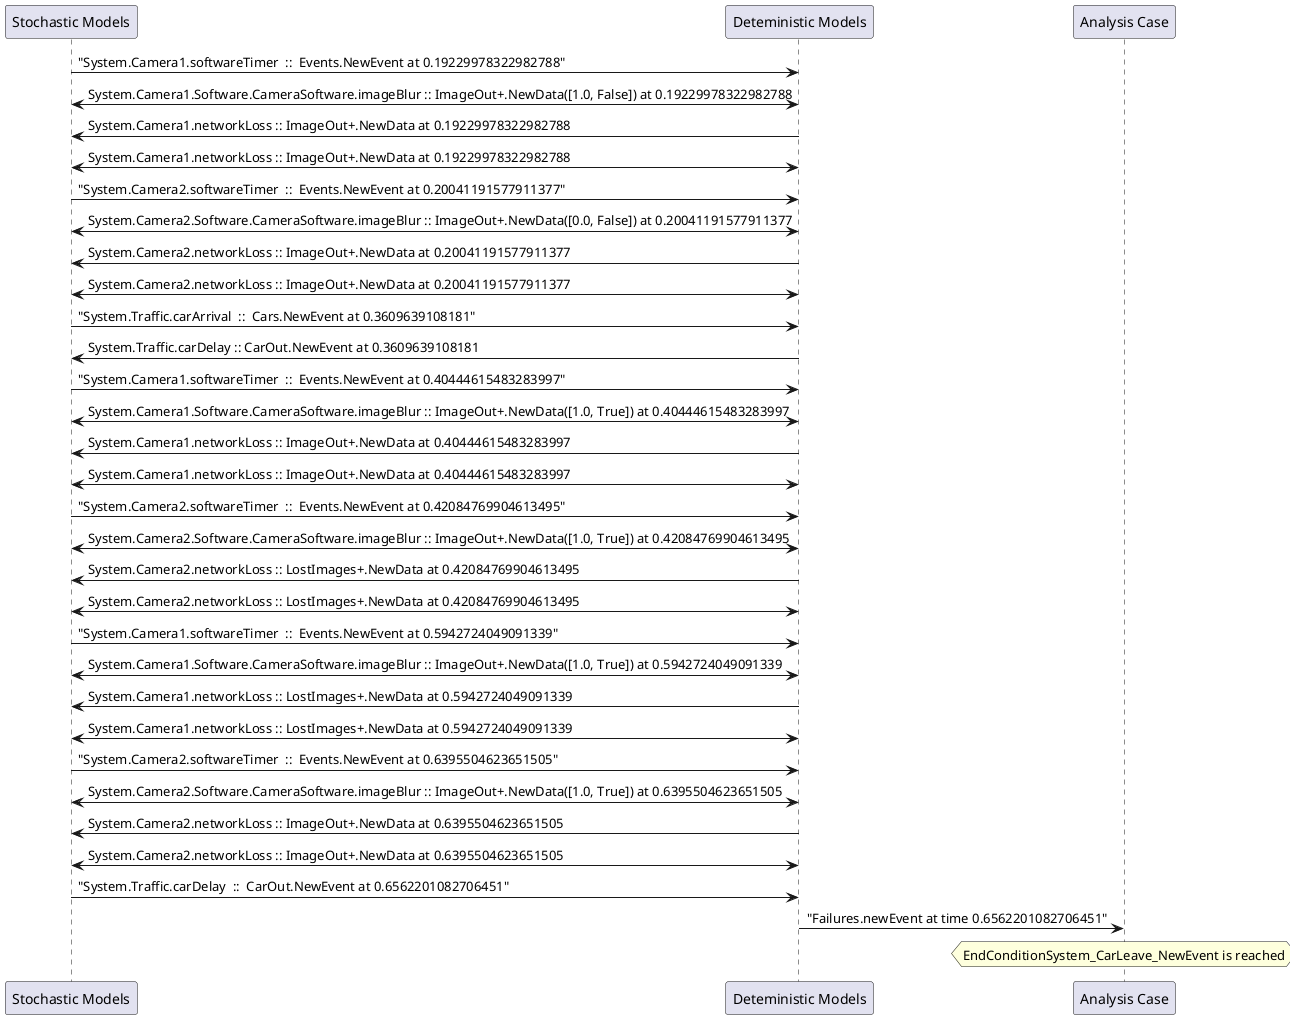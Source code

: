 
	@startuml
	participant "Stochastic Models" as stochmodel
	participant "Deteministic Models" as detmodel
	participant "Analysis Case" as analysis
	{10655_stop} stochmodel -> detmodel : "System.Camera1.softwareTimer  ::  Events.NewEvent at 0.19229978322982788"
detmodel <-> stochmodel : System.Camera1.Software.CameraSoftware.imageBlur :: ImageOut+.NewData([1.0, False]) at 0.19229978322982788
detmodel -> stochmodel : System.Camera1.networkLoss :: ImageOut+.NewData at 0.19229978322982788
detmodel <-> stochmodel : System.Camera1.networkLoss :: ImageOut+.NewData at 0.19229978322982788
{10670_stop} stochmodel -> detmodel : "System.Camera2.softwareTimer  ::  Events.NewEvent at 0.20041191577911377"
detmodel <-> stochmodel : System.Camera2.Software.CameraSoftware.imageBlur :: ImageOut+.NewData([0.0, False]) at 0.20041191577911377
detmodel -> stochmodel : System.Camera2.networkLoss :: ImageOut+.NewData at 0.20041191577911377
detmodel <-> stochmodel : System.Camera2.networkLoss :: ImageOut+.NewData at 0.20041191577911377
{10685_stop} stochmodel -> detmodel : "System.Traffic.carArrival  ::  Cars.NewEvent at 0.3609639108181"
{10701_start} detmodel -> stochmodel : System.Traffic.carDelay :: CarOut.NewEvent at 0.3609639108181
{10656_stop} stochmodel -> detmodel : "System.Camera1.softwareTimer  ::  Events.NewEvent at 0.40444615483283997"
detmodel <-> stochmodel : System.Camera1.Software.CameraSoftware.imageBlur :: ImageOut+.NewData([1.0, True]) at 0.40444615483283997
detmodel -> stochmodel : System.Camera1.networkLoss :: ImageOut+.NewData at 0.40444615483283997
detmodel <-> stochmodel : System.Camera1.networkLoss :: ImageOut+.NewData at 0.40444615483283997
{10671_stop} stochmodel -> detmodel : "System.Camera2.softwareTimer  ::  Events.NewEvent at 0.42084769904613495"
detmodel <-> stochmodel : System.Camera2.Software.CameraSoftware.imageBlur :: ImageOut+.NewData([1.0, True]) at 0.42084769904613495
detmodel -> stochmodel : System.Camera2.networkLoss :: LostImages+.NewData at 0.42084769904613495
detmodel <-> stochmodel : System.Camera2.networkLoss :: LostImages+.NewData at 0.42084769904613495
{10657_stop} stochmodel -> detmodel : "System.Camera1.softwareTimer  ::  Events.NewEvent at 0.5942724049091339"
detmodel <-> stochmodel : System.Camera1.Software.CameraSoftware.imageBlur :: ImageOut+.NewData([1.0, True]) at 0.5942724049091339
detmodel -> stochmodel : System.Camera1.networkLoss :: LostImages+.NewData at 0.5942724049091339
detmodel <-> stochmodel : System.Camera1.networkLoss :: LostImages+.NewData at 0.5942724049091339
{10672_stop} stochmodel -> detmodel : "System.Camera2.softwareTimer  ::  Events.NewEvent at 0.6395504623651505"
detmodel <-> stochmodel : System.Camera2.Software.CameraSoftware.imageBlur :: ImageOut+.NewData([1.0, True]) at 0.6395504623651505
detmodel -> stochmodel : System.Camera2.networkLoss :: ImageOut+.NewData at 0.6395504623651505
detmodel <-> stochmodel : System.Camera2.networkLoss :: ImageOut+.NewData at 0.6395504623651505
{10701_stop} stochmodel -> detmodel : "System.Traffic.carDelay  ::  CarOut.NewEvent at 0.6562201082706451"
{10701_start} <-> {10701_stop} : delay
detmodel -> analysis : "Failures.newEvent at time 0.6562201082706451"
hnote over analysis 
EndConditionSystem_CarLeave_NewEvent is reached
endnote
@enduml
